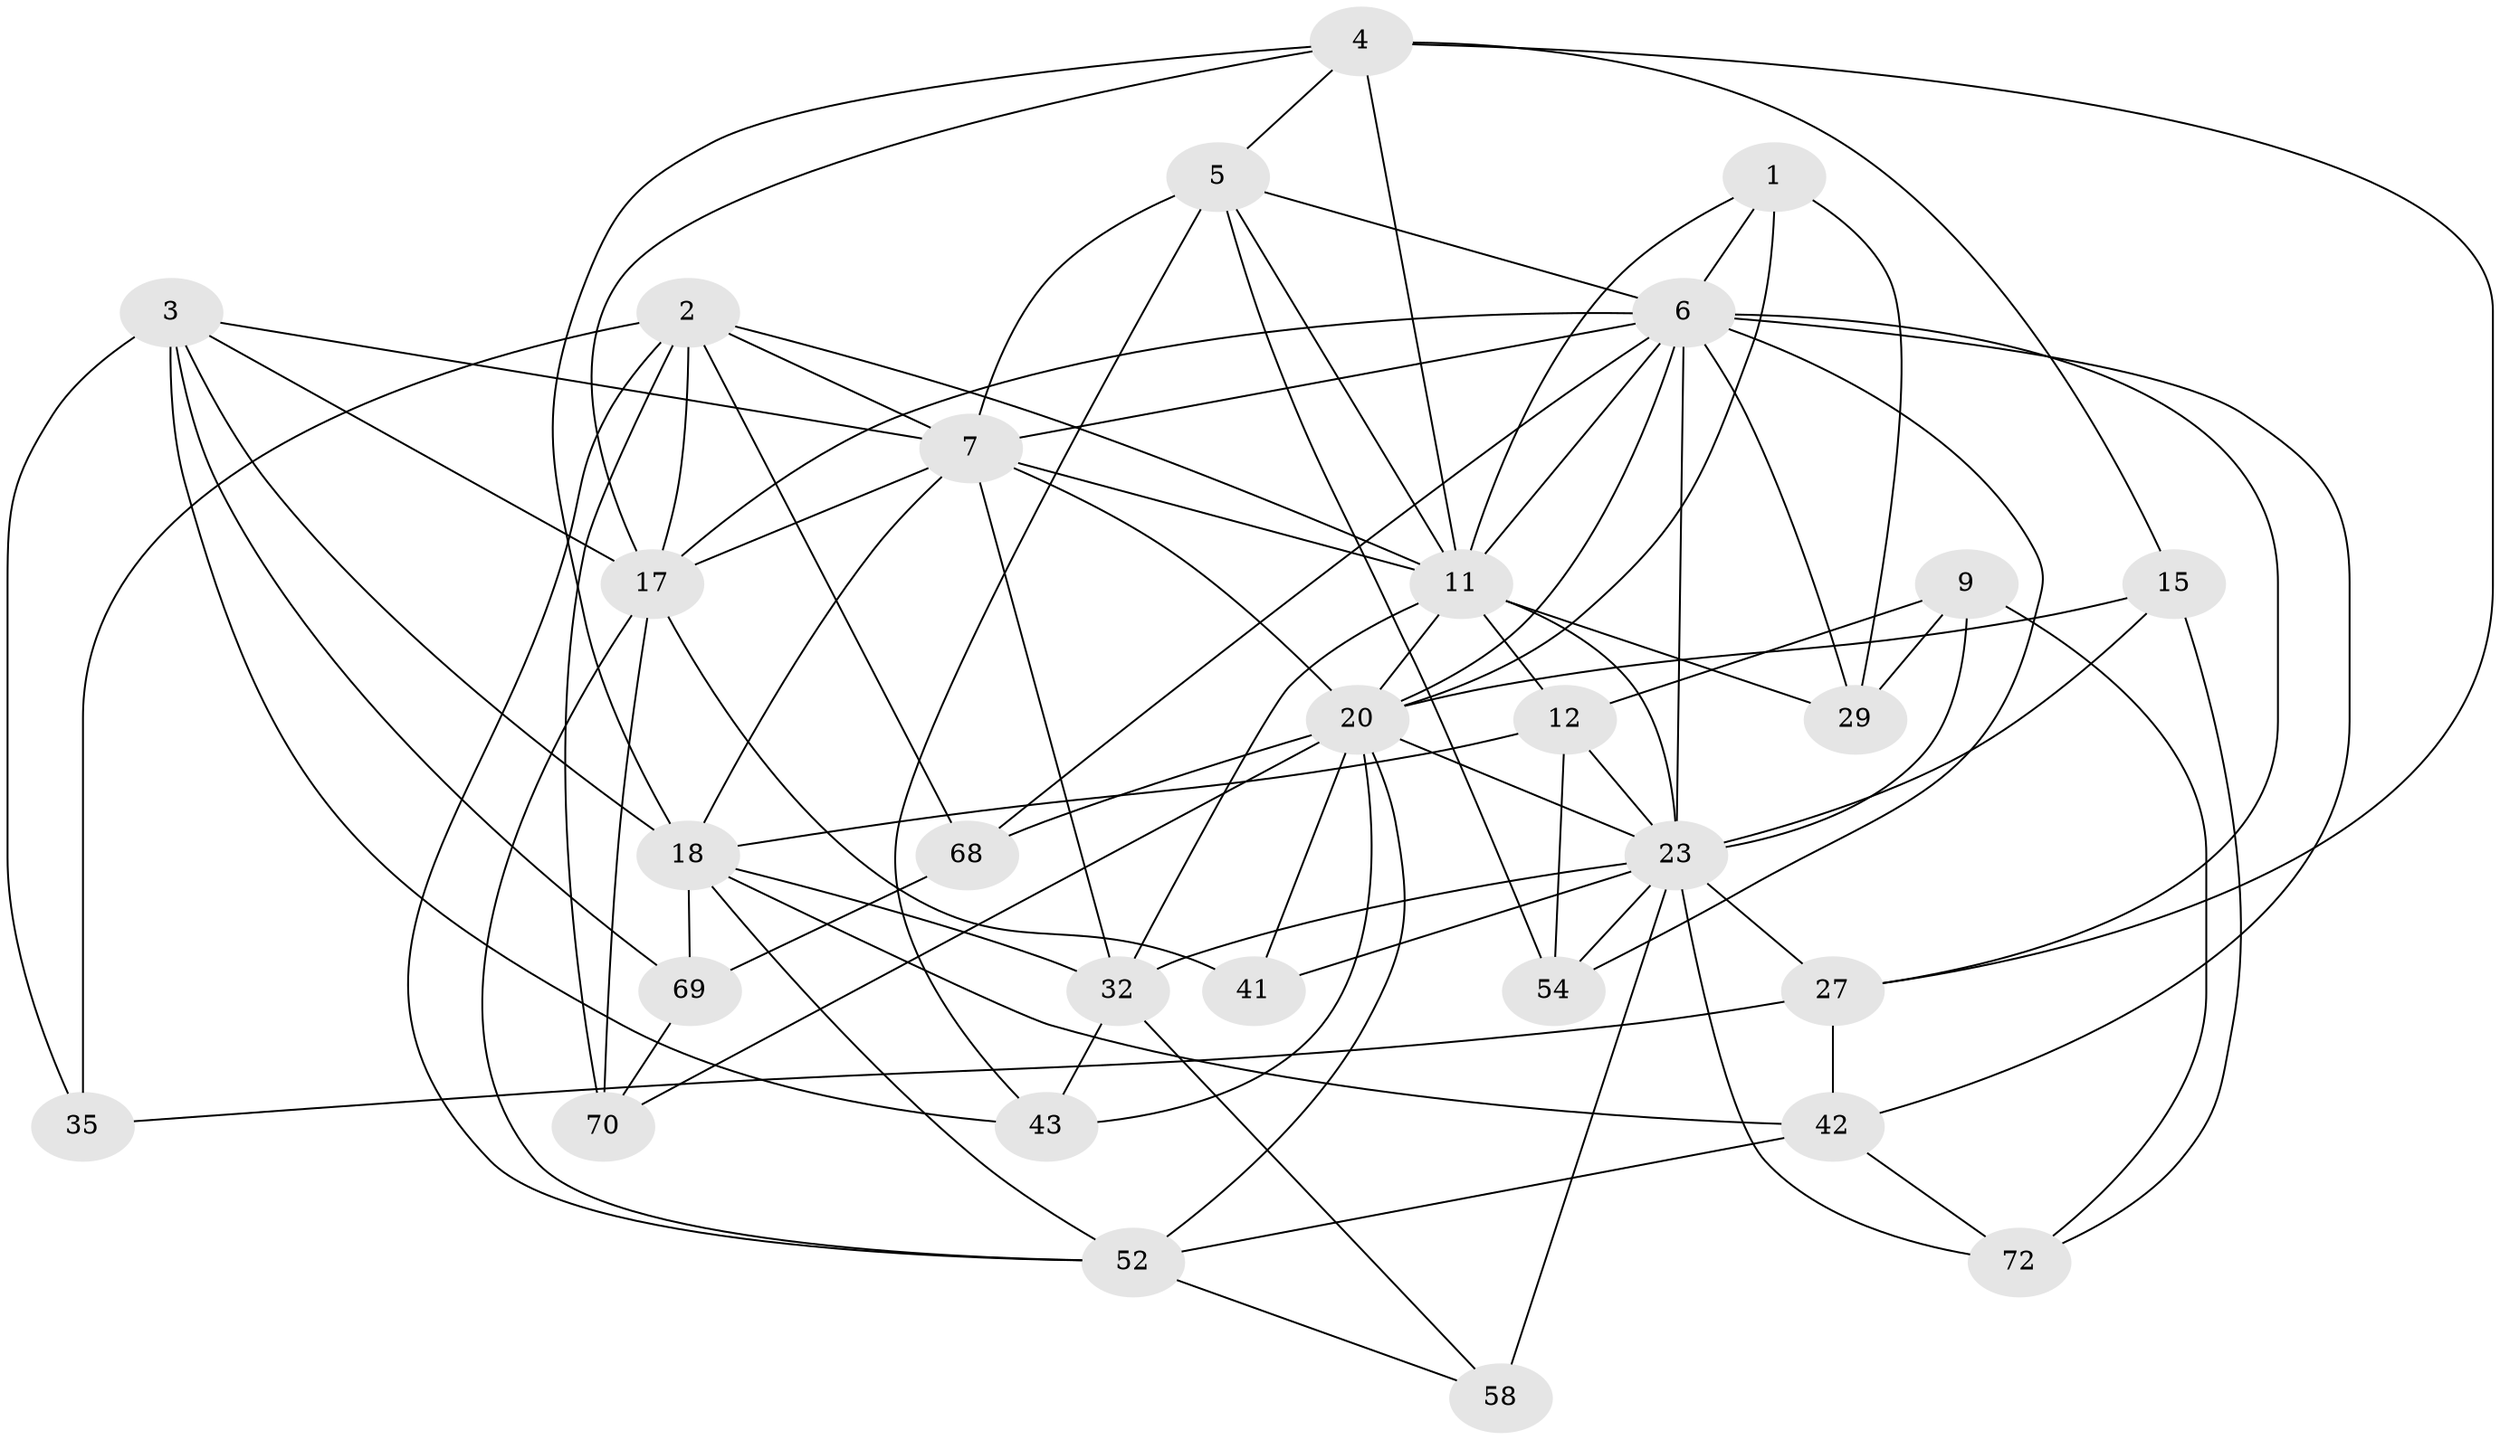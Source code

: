 // original degree distribution, {4: 1.0}
// Generated by graph-tools (version 1.1) at 2025/20/03/04/25 18:20:54]
// undirected, 29 vertices, 86 edges
graph export_dot {
graph [start="1"]
  node [color=gray90,style=filled];
  1;
  2 [super="+10"];
  3 [super="+55"];
  4 [super="+50"];
  5 [super="+46"];
  6 [super="+14+8+36"];
  7 [super="+26+30"];
  9;
  11 [super="+16+13"];
  12 [super="+24+22+60"];
  15;
  17 [super="+40+25"];
  18 [super="+48+47"];
  20 [super="+31+59+65"];
  23 [super="+51+28"];
  27 [super="+37"];
  29;
  32 [super="+38"];
  35;
  41;
  42 [super="+49"];
  43;
  52 [super="+53"];
  54 [super="+64"];
  58;
  68;
  69;
  70;
  72;
  1 -- 29;
  1 -- 11;
  1 -- 6;
  1 -- 20;
  2 -- 35 [weight=2];
  2 -- 17;
  2 -- 7;
  2 -- 68;
  2 -- 52;
  2 -- 70;
  2 -- 11;
  3 -- 69;
  3 -- 18;
  3 -- 7;
  3 -- 17;
  3 -- 43;
  3 -- 35;
  4 -- 27;
  4 -- 17;
  4 -- 11;
  4 -- 5;
  4 -- 15;
  4 -- 18;
  5 -- 43;
  5 -- 7;
  5 -- 54 [weight=2];
  5 -- 11 [weight=2];
  5 -- 6;
  6 -- 17;
  6 -- 68;
  6 -- 29;
  6 -- 42;
  6 -- 54;
  6 -- 11;
  6 -- 27;
  6 -- 20;
  6 -- 7;
  6 -- 23;
  7 -- 17;
  7 -- 18;
  7 -- 32;
  7 -- 11 [weight=2];
  7 -- 20;
  9 -- 29;
  9 -- 72;
  9 -- 12;
  9 -- 23;
  11 -- 20;
  11 -- 32;
  11 -- 12 [weight=2];
  11 -- 29;
  11 -- 23;
  12 -- 18;
  12 -- 54 [weight=2];
  12 -- 23 [weight=2];
  15 -- 72;
  15 -- 20;
  15 -- 23;
  17 -- 70;
  17 -- 41;
  17 -- 52;
  18 -- 32 [weight=2];
  18 -- 42 [weight=2];
  18 -- 52;
  18 -- 69;
  20 -- 70;
  20 -- 52;
  20 -- 23 [weight=2];
  20 -- 43;
  20 -- 41;
  20 -- 68;
  23 -- 41 [weight=2];
  23 -- 58;
  23 -- 27 [weight=2];
  23 -- 32;
  23 -- 72;
  23 -- 54;
  27 -- 35;
  27 -- 42;
  32 -- 58 [weight=2];
  32 -- 43;
  42 -- 52;
  42 -- 72;
  52 -- 58;
  68 -- 69;
  69 -- 70;
}
